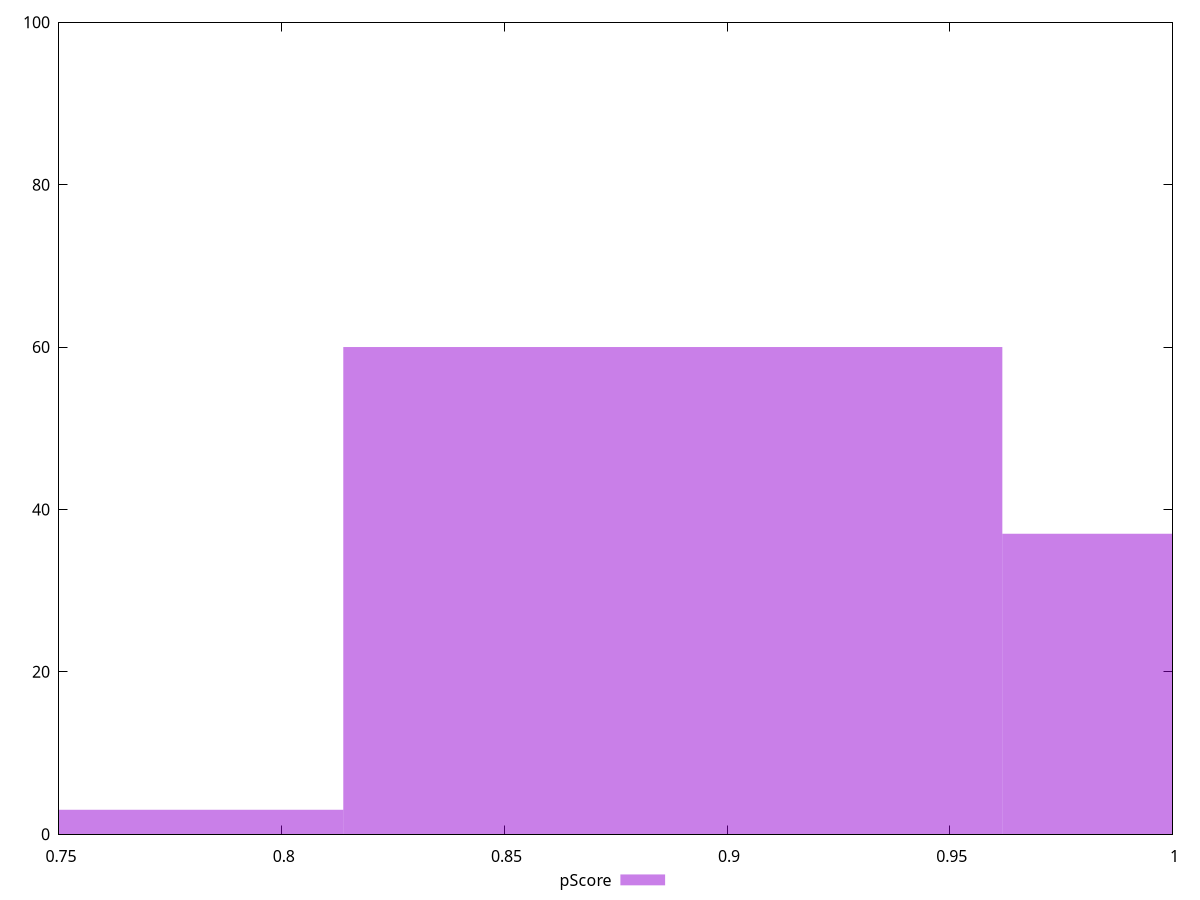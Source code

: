 reset

$pScore <<EOF
0.7398429128961383 3
1.0357800780545938 37
0.8878114954753661 60
EOF

set key outside below
set boxwidth 0.14796858257922768
set xrange [0.75:1]
set yrange [0:100]
set trange [0:100]
set style fill transparent solid 0.5 noborder
set terminal svg size 640, 490 enhanced background rgb 'white'
set output "report_00026_2021-02-22T21:38:55.199Z/uses-http2/samples/pages+cached/pScore/histogram.svg"

plot $pScore title "pScore" with boxes

reset
